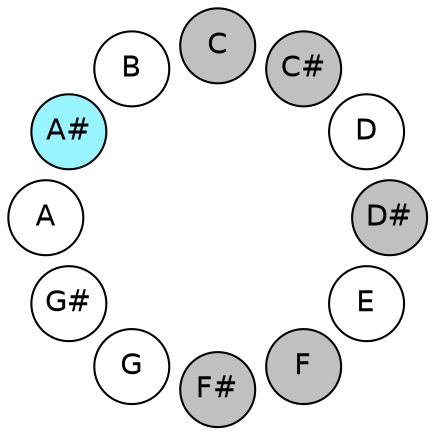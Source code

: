 
graph {

layout = circo;
mindist = .1

node [shape = circle, fontname = Helvetica, margin = 0, style = filled]
edge [style=invis]

subgraph 1 {
	"E" -- "F" -- "F#" -- "G" -- "G#" -- "A" -- "A#" -- "B" -- "C" -- "C#" -- "D" -- "D#" -- "E"
}

"C" [fillcolor = gray];
"C#" [fillcolor = gray];
"D" [fillcolor = white];
"D#" [fillcolor = gray];
"E" [fillcolor = white];
"F" [fillcolor = gray];
"F#" [fillcolor = gray];
"G" [fillcolor = white];
"G#" [fillcolor = white];
"A" [fillcolor = white];
"A#" [fillcolor = cadetblue1];
"B" [fillcolor = white];
}
